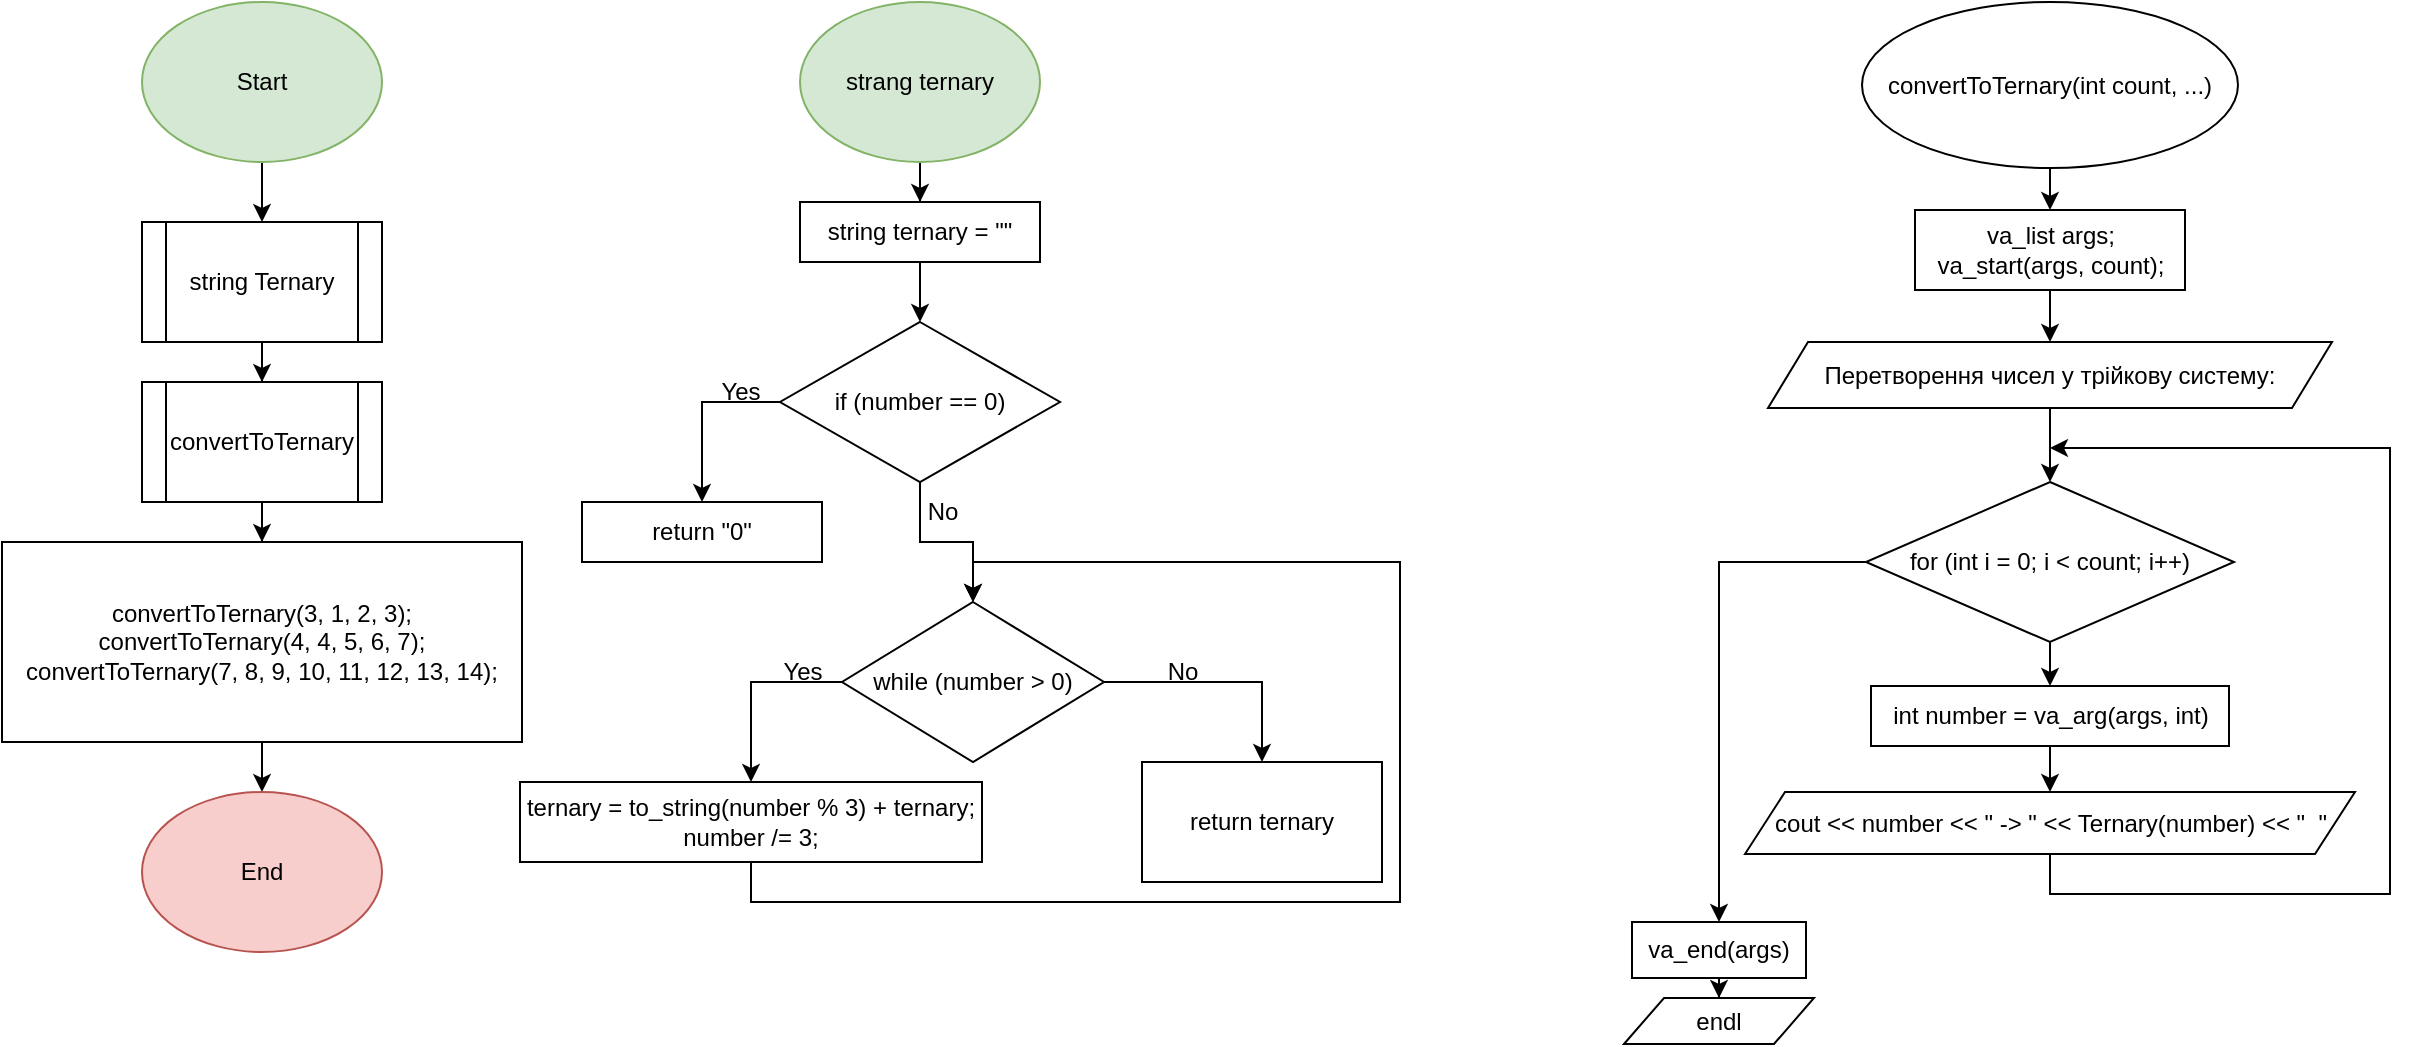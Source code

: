 <mxfile version="24.8.4">
  <diagram name="Страница — 1" id="3P0X6I7frlhAt5mptEmb">
    <mxGraphModel dx="619" dy="641" grid="0" gridSize="10" guides="1" tooltips="1" connect="1" arrows="1" fold="1" page="1" pageScale="1" pageWidth="827" pageHeight="1169" math="0" shadow="0">
      <root>
        <mxCell id="0" />
        <mxCell id="1" parent="0" />
        <mxCell id="AOl-o9mszF_kFIoR1wRg-3" value="" style="edgeStyle=orthogonalEdgeStyle;rounded=0;orthogonalLoop=1;jettySize=auto;html=1;" parent="1" source="AOl-o9mszF_kFIoR1wRg-1" target="AOl-o9mszF_kFIoR1wRg-2" edge="1">
          <mxGeometry relative="1" as="geometry" />
        </mxCell>
        <mxCell id="AOl-o9mszF_kFIoR1wRg-1" value="Start" style="ellipse;whiteSpace=wrap;html=1;fillColor=#d5e8d4;strokeColor=#82b366;" parent="1" vertex="1">
          <mxGeometry x="70" width="120" height="80" as="geometry" />
        </mxCell>
        <mxCell id="AOl-o9mszF_kFIoR1wRg-5" value="" style="edgeStyle=orthogonalEdgeStyle;rounded=0;orthogonalLoop=1;jettySize=auto;html=1;" parent="1" source="AOl-o9mszF_kFIoR1wRg-2" target="AOl-o9mszF_kFIoR1wRg-4" edge="1">
          <mxGeometry relative="1" as="geometry" />
        </mxCell>
        <mxCell id="AOl-o9mszF_kFIoR1wRg-2" value="string Ternary" style="shape=process;whiteSpace=wrap;html=1;backgroundOutline=1;" parent="1" vertex="1">
          <mxGeometry x="70" y="110" width="120" height="60" as="geometry" />
        </mxCell>
        <mxCell id="AOl-o9mszF_kFIoR1wRg-7" value="" style="edgeStyle=orthogonalEdgeStyle;rounded=0;orthogonalLoop=1;jettySize=auto;html=1;" parent="1" source="AOl-o9mszF_kFIoR1wRg-4" target="AOl-o9mszF_kFIoR1wRg-6" edge="1">
          <mxGeometry relative="1" as="geometry" />
        </mxCell>
        <mxCell id="AOl-o9mszF_kFIoR1wRg-4" value="convertToTernary" style="shape=process;whiteSpace=wrap;html=1;backgroundOutline=1;" parent="1" vertex="1">
          <mxGeometry x="70" y="190" width="120" height="60" as="geometry" />
        </mxCell>
        <mxCell id="AOl-o9mszF_kFIoR1wRg-9" value="" style="edgeStyle=orthogonalEdgeStyle;rounded=0;orthogonalLoop=1;jettySize=auto;html=1;" parent="1" source="AOl-o9mszF_kFIoR1wRg-6" target="AOl-o9mszF_kFIoR1wRg-8" edge="1">
          <mxGeometry relative="1" as="geometry" />
        </mxCell>
        <mxCell id="AOl-o9mszF_kFIoR1wRg-6" value="&lt;div&gt;convertToTernary(3, 1, 2, 3);&lt;/div&gt;&lt;div&gt;convertToTernary(4, 4, 5, 6, 7);&lt;/div&gt;&lt;div&gt;convertToTernary(7, 8, 9, 10, 11, 12, 13, 14);&lt;/div&gt;" style="whiteSpace=wrap;html=1;" parent="1" vertex="1">
          <mxGeometry y="270" width="260" height="100" as="geometry" />
        </mxCell>
        <mxCell id="AOl-o9mszF_kFIoR1wRg-8" value="End" style="ellipse;whiteSpace=wrap;html=1;fillColor=#f8cecc;strokeColor=#b85450;" parent="1" vertex="1">
          <mxGeometry x="70" y="395" width="120" height="80" as="geometry" />
        </mxCell>
        <mxCell id="AOl-o9mszF_kFIoR1wRg-12" value="" style="edgeStyle=orthogonalEdgeStyle;rounded=0;orthogonalLoop=1;jettySize=auto;html=1;" parent="1" source="AOl-o9mszF_kFIoR1wRg-10" target="AOl-o9mszF_kFIoR1wRg-11" edge="1">
          <mxGeometry relative="1" as="geometry" />
        </mxCell>
        <mxCell id="AOl-o9mszF_kFIoR1wRg-10" value="strang ternary" style="ellipse;whiteSpace=wrap;html=1;fillColor=#d5e8d4;strokeColor=#82b366;" parent="1" vertex="1">
          <mxGeometry x="399" width="120" height="80" as="geometry" />
        </mxCell>
        <mxCell id="AOl-o9mszF_kFIoR1wRg-14" value="" style="edgeStyle=orthogonalEdgeStyle;rounded=0;orthogonalLoop=1;jettySize=auto;html=1;" parent="1" source="AOl-o9mszF_kFIoR1wRg-11" target="AOl-o9mszF_kFIoR1wRg-13" edge="1">
          <mxGeometry relative="1" as="geometry" />
        </mxCell>
        <mxCell id="AOl-o9mszF_kFIoR1wRg-11" value="string ternary = &quot;&quot;" style="rounded=0;whiteSpace=wrap;html=1;" parent="1" vertex="1">
          <mxGeometry x="399" y="100" width="120" height="30" as="geometry" />
        </mxCell>
        <mxCell id="AOl-o9mszF_kFIoR1wRg-16" style="edgeStyle=orthogonalEdgeStyle;rounded=0;orthogonalLoop=1;jettySize=auto;html=1;exitX=0;exitY=0.5;exitDx=0;exitDy=0;entryX=0.5;entryY=0;entryDx=0;entryDy=0;" parent="1" source="AOl-o9mszF_kFIoR1wRg-13" target="AOl-o9mszF_kFIoR1wRg-15" edge="1">
          <mxGeometry relative="1" as="geometry" />
        </mxCell>
        <mxCell id="AOl-o9mszF_kFIoR1wRg-23" style="edgeStyle=orthogonalEdgeStyle;rounded=0;orthogonalLoop=1;jettySize=auto;html=1;exitX=0.5;exitY=1;exitDx=0;exitDy=0;entryX=0.5;entryY=0;entryDx=0;entryDy=0;" parent="1" source="AOl-o9mszF_kFIoR1wRg-13" target="AOl-o9mszF_kFIoR1wRg-22" edge="1">
          <mxGeometry relative="1" as="geometry" />
        </mxCell>
        <mxCell id="AOl-o9mszF_kFIoR1wRg-13" value="if (number == 0)" style="rhombus;whiteSpace=wrap;html=1;" parent="1" vertex="1">
          <mxGeometry x="389" y="160" width="140" height="80" as="geometry" />
        </mxCell>
        <mxCell id="AOl-o9mszF_kFIoR1wRg-15" value="return &quot;0&quot;" style="rounded=0;whiteSpace=wrap;html=1;" parent="1" vertex="1">
          <mxGeometry x="290" y="250" width="120" height="30" as="geometry" />
        </mxCell>
        <mxCell id="AOl-o9mszF_kFIoR1wRg-17" value="Yes" style="text;html=1;align=center;verticalAlign=middle;resizable=0;points=[];autosize=1;strokeColor=none;fillColor=none;" parent="1" vertex="1">
          <mxGeometry x="349" y="180" width="40" height="30" as="geometry" />
        </mxCell>
        <mxCell id="AOl-o9mszF_kFIoR1wRg-21" value="No" style="text;html=1;align=center;verticalAlign=middle;resizable=0;points=[];autosize=1;strokeColor=none;fillColor=none;" parent="1" vertex="1">
          <mxGeometry x="450" y="240" width="40" height="30" as="geometry" />
        </mxCell>
        <mxCell id="AOl-o9mszF_kFIoR1wRg-27" style="edgeStyle=orthogonalEdgeStyle;rounded=0;orthogonalLoop=1;jettySize=auto;html=1;exitX=0;exitY=0.5;exitDx=0;exitDy=0;entryX=0.5;entryY=0;entryDx=0;entryDy=0;" parent="1" source="AOl-o9mszF_kFIoR1wRg-22" target="AOl-o9mszF_kFIoR1wRg-24" edge="1">
          <mxGeometry relative="1" as="geometry" />
        </mxCell>
        <mxCell id="AOl-o9mszF_kFIoR1wRg-30" style="edgeStyle=orthogonalEdgeStyle;rounded=0;orthogonalLoop=1;jettySize=auto;html=1;exitX=1;exitY=0.5;exitDx=0;exitDy=0;entryX=0.5;entryY=0;entryDx=0;entryDy=0;" parent="1" source="AOl-o9mszF_kFIoR1wRg-22" target="AOl-o9mszF_kFIoR1wRg-29" edge="1">
          <mxGeometry relative="1" as="geometry" />
        </mxCell>
        <mxCell id="AOl-o9mszF_kFIoR1wRg-22" value="while (number &amp;gt; 0)" style="rhombus;whiteSpace=wrap;html=1;" parent="1" vertex="1">
          <mxGeometry x="420" y="300" width="131" height="80" as="geometry" />
        </mxCell>
        <mxCell id="HAqMp4xPrJ0fO4TsbNuR-1" style="edgeStyle=orthogonalEdgeStyle;rounded=0;orthogonalLoop=1;jettySize=auto;html=1;exitX=0.5;exitY=1;exitDx=0;exitDy=0;entryX=0.5;entryY=0;entryDx=0;entryDy=0;" edge="1" parent="1" source="AOl-o9mszF_kFIoR1wRg-24" target="AOl-o9mszF_kFIoR1wRg-22">
          <mxGeometry relative="1" as="geometry">
            <Array as="points">
              <mxPoint x="375" y="450" />
              <mxPoint x="699" y="450" />
              <mxPoint x="699" y="280" />
              <mxPoint x="486" y="280" />
            </Array>
          </mxGeometry>
        </mxCell>
        <mxCell id="AOl-o9mszF_kFIoR1wRg-24" value="&lt;div&gt;ternary = to_string(number % 3) + ternary;&lt;/div&gt;&lt;div&gt;number /= 3;&lt;/div&gt;" style="rounded=0;whiteSpace=wrap;html=1;" parent="1" vertex="1">
          <mxGeometry x="259" y="390" width="231" height="40" as="geometry" />
        </mxCell>
        <mxCell id="AOl-o9mszF_kFIoR1wRg-28" value="Yes" style="text;html=1;align=center;verticalAlign=middle;resizable=0;points=[];autosize=1;strokeColor=none;fillColor=none;" parent="1" vertex="1">
          <mxGeometry x="380" y="320" width="40" height="30" as="geometry" />
        </mxCell>
        <mxCell id="AOl-o9mszF_kFIoR1wRg-29" value="return ternary" style="rounded=0;whiteSpace=wrap;html=1;" parent="1" vertex="1">
          <mxGeometry x="570" y="380" width="120" height="60" as="geometry" />
        </mxCell>
        <mxCell id="AOl-o9mszF_kFIoR1wRg-31" value="No" style="text;html=1;align=center;verticalAlign=middle;resizable=0;points=[];autosize=1;strokeColor=none;fillColor=none;" parent="1" vertex="1">
          <mxGeometry x="570" y="320" width="40" height="30" as="geometry" />
        </mxCell>
        <mxCell id="AOl-o9mszF_kFIoR1wRg-35" value="" style="edgeStyle=orthogonalEdgeStyle;rounded=0;orthogonalLoop=1;jettySize=auto;html=1;" parent="1" source="AOl-o9mszF_kFIoR1wRg-33" target="AOl-o9mszF_kFIoR1wRg-34" edge="1">
          <mxGeometry relative="1" as="geometry" />
        </mxCell>
        <mxCell id="AOl-o9mszF_kFIoR1wRg-33" value="convertToTernary(int count, ...)" style="ellipse;whiteSpace=wrap;html=1;" parent="1" vertex="1">
          <mxGeometry x="930" width="188" height="83" as="geometry" />
        </mxCell>
        <mxCell id="HAqMp4xPrJ0fO4TsbNuR-4" value="" style="edgeStyle=orthogonalEdgeStyle;rounded=0;orthogonalLoop=1;jettySize=auto;html=1;" edge="1" parent="1" source="AOl-o9mszF_kFIoR1wRg-34" target="HAqMp4xPrJ0fO4TsbNuR-3">
          <mxGeometry relative="1" as="geometry" />
        </mxCell>
        <mxCell id="AOl-o9mszF_kFIoR1wRg-34" value="&lt;div&gt;va_list args;&lt;/div&gt;&lt;div&gt;va_start(args, count);&lt;/div&gt;" style="rounded=0;whiteSpace=wrap;html=1;" parent="1" vertex="1">
          <mxGeometry x="956.5" y="104" width="135" height="40" as="geometry" />
        </mxCell>
        <mxCell id="HAqMp4xPrJ0fO4TsbNuR-6" value="" style="edgeStyle=orthogonalEdgeStyle;rounded=0;orthogonalLoop=1;jettySize=auto;html=1;" edge="1" parent="1" source="HAqMp4xPrJ0fO4TsbNuR-3" target="HAqMp4xPrJ0fO4TsbNuR-5">
          <mxGeometry relative="1" as="geometry" />
        </mxCell>
        <mxCell id="HAqMp4xPrJ0fO4TsbNuR-3" value="Перетворення чисел у трійкову систему:" style="shape=parallelogram;perimeter=parallelogramPerimeter;whiteSpace=wrap;html=1;fixedSize=1;" vertex="1" parent="1">
          <mxGeometry x="883" y="170" width="282" height="33" as="geometry" />
        </mxCell>
        <mxCell id="HAqMp4xPrJ0fO4TsbNuR-8" value="" style="edgeStyle=orthogonalEdgeStyle;rounded=0;orthogonalLoop=1;jettySize=auto;html=1;" edge="1" parent="1" source="HAqMp4xPrJ0fO4TsbNuR-5" target="HAqMp4xPrJ0fO4TsbNuR-7">
          <mxGeometry relative="1" as="geometry" />
        </mxCell>
        <mxCell id="HAqMp4xPrJ0fO4TsbNuR-15" style="edgeStyle=orthogonalEdgeStyle;rounded=0;orthogonalLoop=1;jettySize=auto;html=1;exitX=0;exitY=0.5;exitDx=0;exitDy=0;entryX=0.5;entryY=0;entryDx=0;entryDy=0;" edge="1" parent="1" source="HAqMp4xPrJ0fO4TsbNuR-5" target="HAqMp4xPrJ0fO4TsbNuR-14">
          <mxGeometry relative="1" as="geometry" />
        </mxCell>
        <mxCell id="HAqMp4xPrJ0fO4TsbNuR-5" value="for (int i = 0; i &amp;lt; count; i++)" style="rhombus;whiteSpace=wrap;html=1;" vertex="1" parent="1">
          <mxGeometry x="932" y="240" width="184" height="80" as="geometry" />
        </mxCell>
        <mxCell id="HAqMp4xPrJ0fO4TsbNuR-10" value="" style="edgeStyle=orthogonalEdgeStyle;rounded=0;orthogonalLoop=1;jettySize=auto;html=1;" edge="1" parent="1" source="HAqMp4xPrJ0fO4TsbNuR-7" target="HAqMp4xPrJ0fO4TsbNuR-9">
          <mxGeometry relative="1" as="geometry" />
        </mxCell>
        <mxCell id="HAqMp4xPrJ0fO4TsbNuR-7" value="int number = va_arg(args, int)" style="rounded=0;whiteSpace=wrap;html=1;" vertex="1" parent="1">
          <mxGeometry x="934.5" y="342" width="179" height="30" as="geometry" />
        </mxCell>
        <mxCell id="HAqMp4xPrJ0fO4TsbNuR-13" style="edgeStyle=orthogonalEdgeStyle;rounded=0;orthogonalLoop=1;jettySize=auto;html=1;exitX=0.5;exitY=1;exitDx=0;exitDy=0;" edge="1" parent="1" source="HAqMp4xPrJ0fO4TsbNuR-9">
          <mxGeometry relative="1" as="geometry">
            <mxPoint x="1024" y="223" as="targetPoint" />
            <Array as="points">
              <mxPoint x="1024" y="446" />
              <mxPoint x="1194" y="446" />
              <mxPoint x="1194" y="223" />
            </Array>
          </mxGeometry>
        </mxCell>
        <mxCell id="HAqMp4xPrJ0fO4TsbNuR-9" value="cout &amp;lt;&amp;lt; number &amp;lt;&amp;lt; &quot; -&amp;gt; &quot; &amp;lt;&amp;lt; Ternary(number) &amp;lt;&amp;lt; &quot;&amp;nbsp; &quot;" style="shape=parallelogram;perimeter=parallelogramPerimeter;whiteSpace=wrap;html=1;fixedSize=1;" vertex="1" parent="1">
          <mxGeometry x="871.5" y="395" width="305" height="31" as="geometry" />
        </mxCell>
        <mxCell id="HAqMp4xPrJ0fO4TsbNuR-17" value="" style="edgeStyle=orthogonalEdgeStyle;rounded=0;orthogonalLoop=1;jettySize=auto;html=1;" edge="1" parent="1" source="HAqMp4xPrJ0fO4TsbNuR-14" target="HAqMp4xPrJ0fO4TsbNuR-16">
          <mxGeometry relative="1" as="geometry" />
        </mxCell>
        <mxCell id="HAqMp4xPrJ0fO4TsbNuR-14" value="va_end(args)" style="rounded=0;whiteSpace=wrap;html=1;" vertex="1" parent="1">
          <mxGeometry x="815" y="460" width="87" height="28" as="geometry" />
        </mxCell>
        <mxCell id="HAqMp4xPrJ0fO4TsbNuR-16" value="endl" style="shape=parallelogram;perimeter=parallelogramPerimeter;whiteSpace=wrap;html=1;fixedSize=1;" vertex="1" parent="1">
          <mxGeometry x="811" y="498" width="95" height="23" as="geometry" />
        </mxCell>
      </root>
    </mxGraphModel>
  </diagram>
</mxfile>
